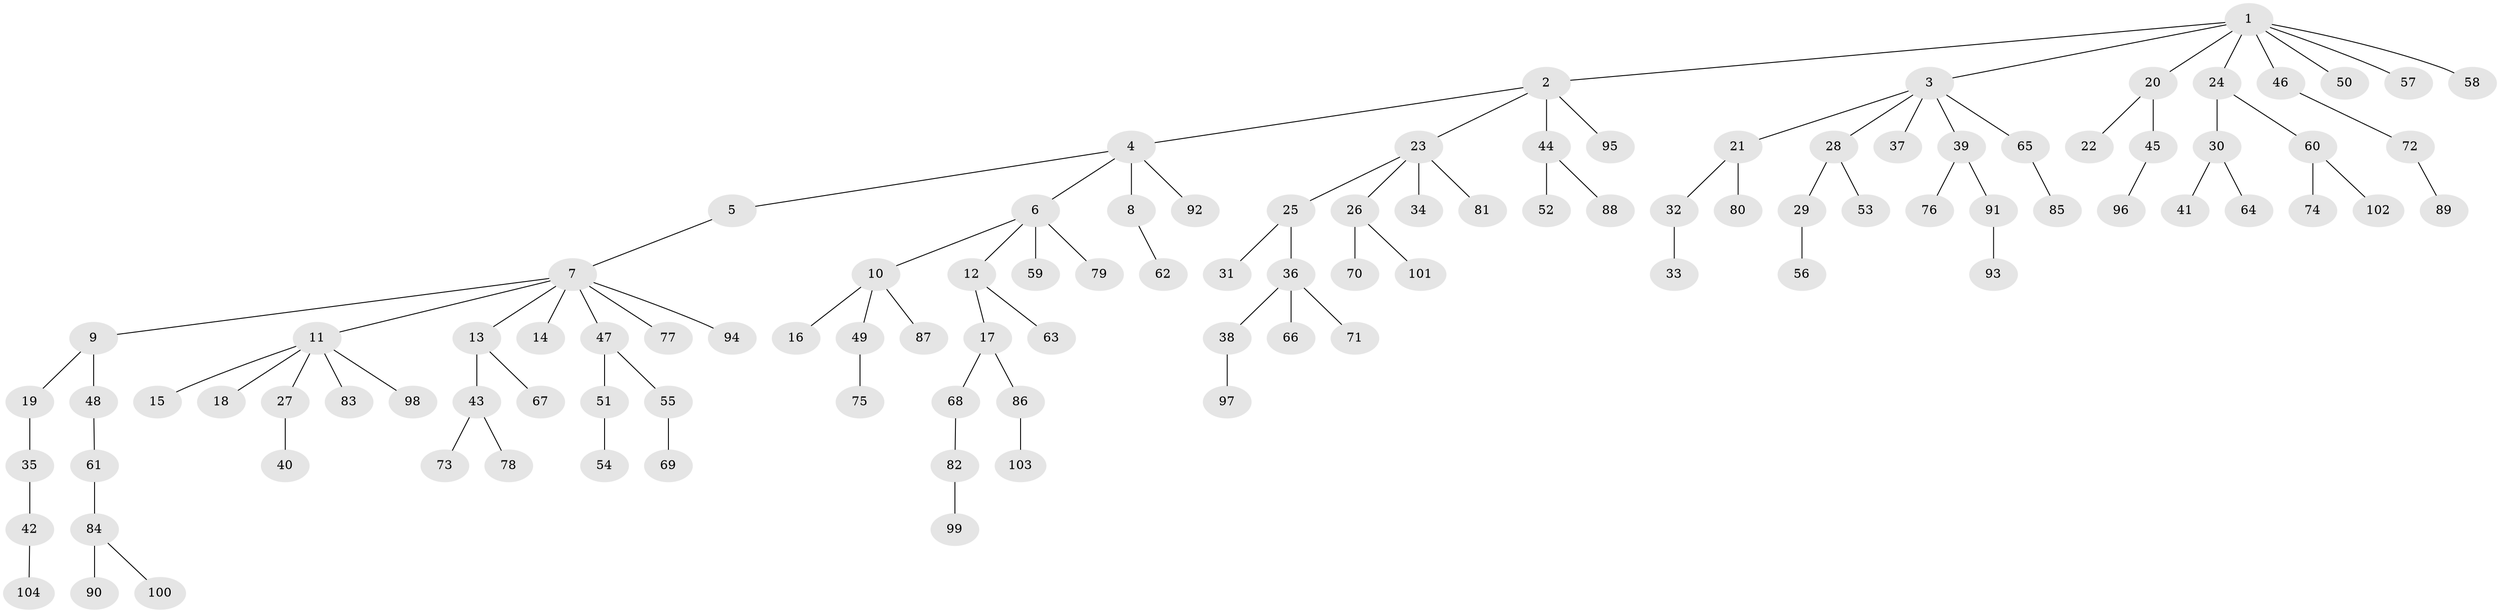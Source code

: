 // coarse degree distribution, {1: 0.6612903225806451, 2: 0.1935483870967742, 5: 0.016129032258064516, 10: 0.016129032258064516, 4: 0.06451612903225806, 15: 0.016129032258064516, 8: 0.016129032258064516, 3: 0.016129032258064516}
// Generated by graph-tools (version 1.1) at 2025/56/03/04/25 21:56:01]
// undirected, 104 vertices, 103 edges
graph export_dot {
graph [start="1"]
  node [color=gray90,style=filled];
  1;
  2;
  3;
  4;
  5;
  6;
  7;
  8;
  9;
  10;
  11;
  12;
  13;
  14;
  15;
  16;
  17;
  18;
  19;
  20;
  21;
  22;
  23;
  24;
  25;
  26;
  27;
  28;
  29;
  30;
  31;
  32;
  33;
  34;
  35;
  36;
  37;
  38;
  39;
  40;
  41;
  42;
  43;
  44;
  45;
  46;
  47;
  48;
  49;
  50;
  51;
  52;
  53;
  54;
  55;
  56;
  57;
  58;
  59;
  60;
  61;
  62;
  63;
  64;
  65;
  66;
  67;
  68;
  69;
  70;
  71;
  72;
  73;
  74;
  75;
  76;
  77;
  78;
  79;
  80;
  81;
  82;
  83;
  84;
  85;
  86;
  87;
  88;
  89;
  90;
  91;
  92;
  93;
  94;
  95;
  96;
  97;
  98;
  99;
  100;
  101;
  102;
  103;
  104;
  1 -- 2;
  1 -- 3;
  1 -- 20;
  1 -- 24;
  1 -- 46;
  1 -- 50;
  1 -- 57;
  1 -- 58;
  2 -- 4;
  2 -- 23;
  2 -- 44;
  2 -- 95;
  3 -- 21;
  3 -- 28;
  3 -- 37;
  3 -- 39;
  3 -- 65;
  4 -- 5;
  4 -- 6;
  4 -- 8;
  4 -- 92;
  5 -- 7;
  6 -- 10;
  6 -- 12;
  6 -- 59;
  6 -- 79;
  7 -- 9;
  7 -- 11;
  7 -- 13;
  7 -- 14;
  7 -- 47;
  7 -- 77;
  7 -- 94;
  8 -- 62;
  9 -- 19;
  9 -- 48;
  10 -- 16;
  10 -- 49;
  10 -- 87;
  11 -- 15;
  11 -- 18;
  11 -- 27;
  11 -- 83;
  11 -- 98;
  12 -- 17;
  12 -- 63;
  13 -- 43;
  13 -- 67;
  17 -- 68;
  17 -- 86;
  19 -- 35;
  20 -- 22;
  20 -- 45;
  21 -- 32;
  21 -- 80;
  23 -- 25;
  23 -- 26;
  23 -- 34;
  23 -- 81;
  24 -- 30;
  24 -- 60;
  25 -- 31;
  25 -- 36;
  26 -- 70;
  26 -- 101;
  27 -- 40;
  28 -- 29;
  28 -- 53;
  29 -- 56;
  30 -- 41;
  30 -- 64;
  32 -- 33;
  35 -- 42;
  36 -- 38;
  36 -- 66;
  36 -- 71;
  38 -- 97;
  39 -- 76;
  39 -- 91;
  42 -- 104;
  43 -- 73;
  43 -- 78;
  44 -- 52;
  44 -- 88;
  45 -- 96;
  46 -- 72;
  47 -- 51;
  47 -- 55;
  48 -- 61;
  49 -- 75;
  51 -- 54;
  55 -- 69;
  60 -- 74;
  60 -- 102;
  61 -- 84;
  65 -- 85;
  68 -- 82;
  72 -- 89;
  82 -- 99;
  84 -- 90;
  84 -- 100;
  86 -- 103;
  91 -- 93;
}
